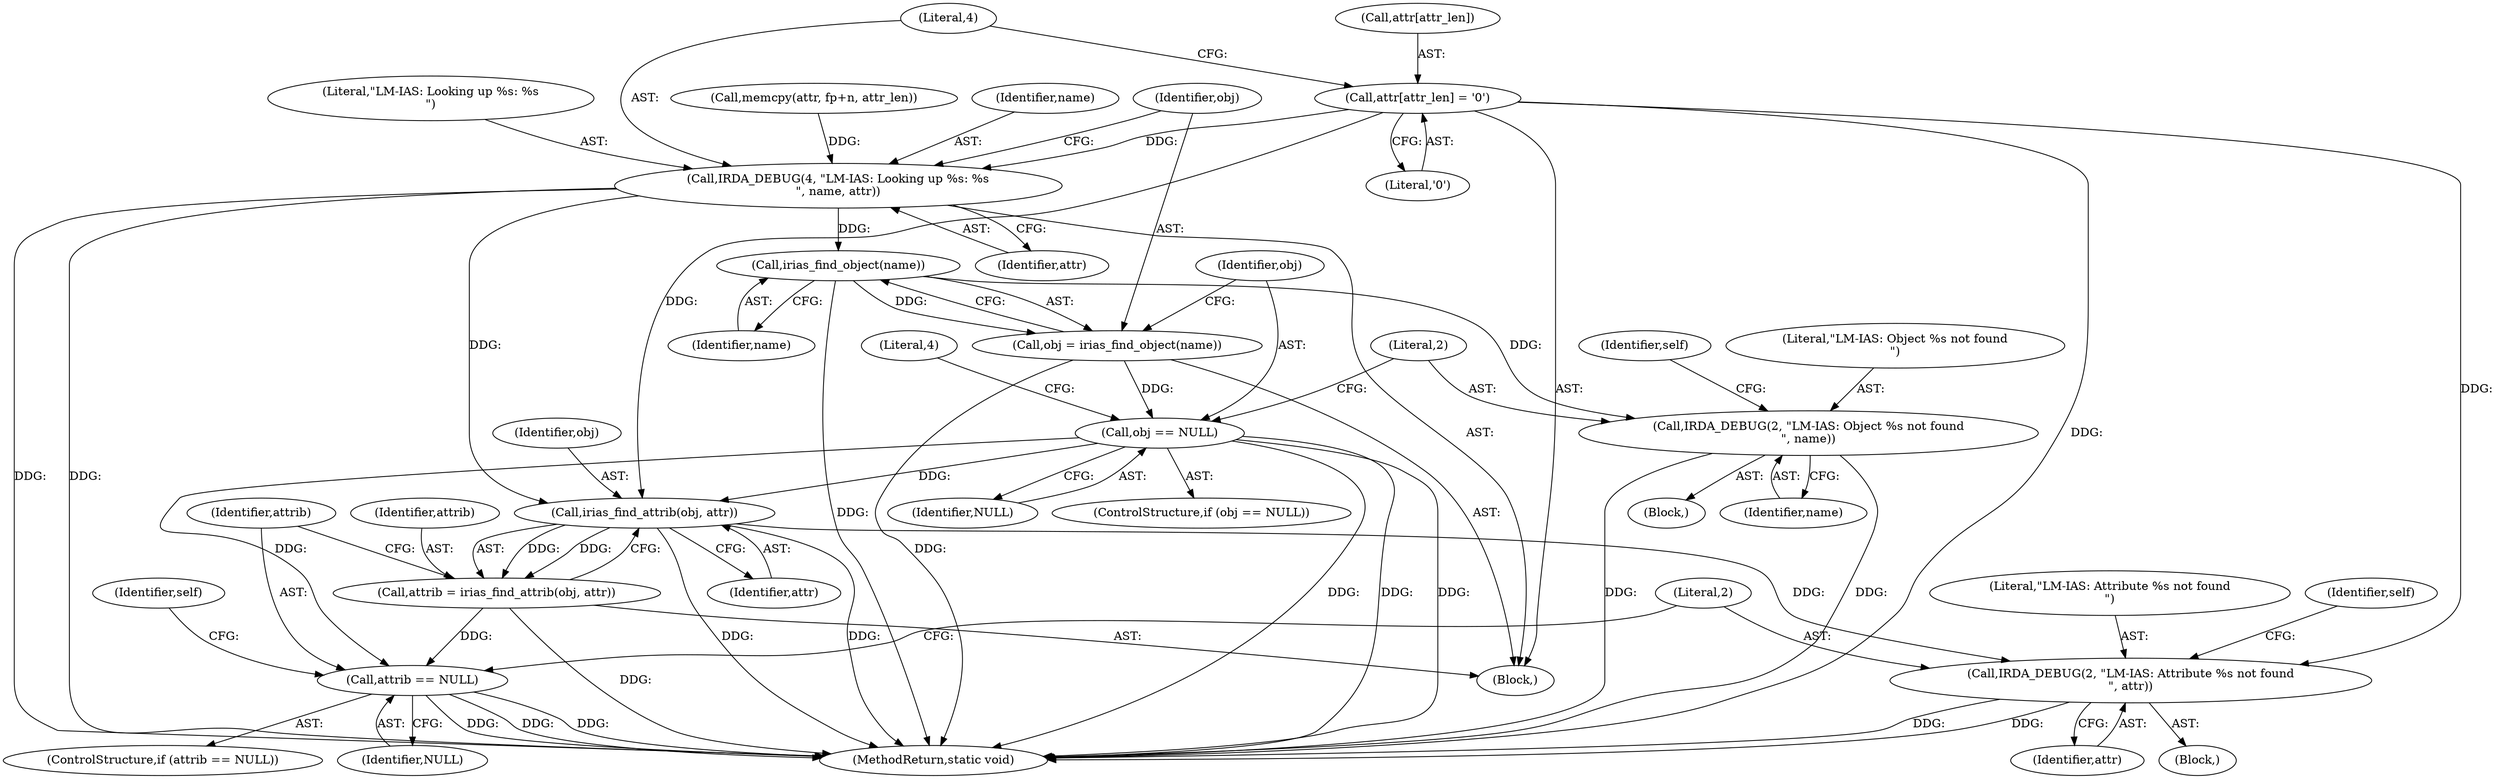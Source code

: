 digraph "0_linux_d370af0ef7951188daeb15bae75db7ba57c67846@array" {
"1000167" [label="(Call,attr[attr_len] = '\0')"];
"1000172" [label="(Call,IRDA_DEBUG(4, \"LM-IAS: Looking up %s: %s\n\", name, attr))"];
"1000179" [label="(Call,irias_find_object(name))"];
"1000177" [label="(Call,obj = irias_find_object(name))"];
"1000182" [label="(Call,obj == NULL)"];
"1000208" [label="(Call,irias_find_attrib(obj, attr))"];
"1000206" [label="(Call,attrib = irias_find_attrib(obj, attr))"];
"1000212" [label="(Call,attrib == NULL)"];
"1000216" [label="(Call,IRDA_DEBUG(2, \"LM-IAS: Attribute %s not found\n\", attr))"];
"1000186" [label="(Call,IRDA_DEBUG(2, \"LM-IAS: Object %s not found\n\", name))"];
"1000209" [label="(Identifier,obj)"];
"1000173" [label="(Literal,4)"];
"1000177" [label="(Call,obj = irias_find_object(name))"];
"1000168" [label="(Call,attr[attr_len])"];
"1000218" [label="(Literal,\"LM-IAS: Attribute %s not found\n\")"];
"1000186" [label="(Call,IRDA_DEBUG(2, \"LM-IAS: Object %s not found\n\", name))"];
"1000184" [label="(Identifier,NULL)"];
"1000210" [label="(Identifier,attr)"];
"1000212" [label="(Call,attrib == NULL)"];
"1000182" [label="(Call,obj == NULL)"];
"1000174" [label="(Literal,\"LM-IAS: Looking up %s: %s\n\")"];
"1000230" [label="(Identifier,self)"];
"1000198" [label="(Literal,4)"];
"1000191" [label="(Identifier,self)"];
"1000187" [label="(Literal,2)"];
"1000219" [label="(Identifier,attr)"];
"1000211" [label="(ControlStructure,if (attrib == NULL))"];
"1000171" [label="(Literal,'\0')"];
"1000217" [label="(Literal,2)"];
"1000214" [label="(Identifier,NULL)"];
"1000183" [label="(Identifier,obj)"];
"1000178" [label="(Identifier,obj)"];
"1000189" [label="(Identifier,name)"];
"1000176" [label="(Identifier,attr)"];
"1000213" [label="(Identifier,attrib)"];
"1000106" [label="(Block,)"];
"1000221" [label="(Identifier,self)"];
"1000215" [label="(Block,)"];
"1000158" [label="(Call,memcpy(attr, fp+n, attr_len))"];
"1000175" [label="(Identifier,name)"];
"1000206" [label="(Call,attrib = irias_find_attrib(obj, attr))"];
"1000180" [label="(Identifier,name)"];
"1000238" [label="(MethodReturn,static void)"];
"1000208" [label="(Call,irias_find_attrib(obj, attr))"];
"1000172" [label="(Call,IRDA_DEBUG(4, \"LM-IAS: Looking up %s: %s\n\", name, attr))"];
"1000216" [label="(Call,IRDA_DEBUG(2, \"LM-IAS: Attribute %s not found\n\", attr))"];
"1000188" [label="(Literal,\"LM-IAS: Object %s not found\n\")"];
"1000179" [label="(Call,irias_find_object(name))"];
"1000181" [label="(ControlStructure,if (obj == NULL))"];
"1000167" [label="(Call,attr[attr_len] = '\0')"];
"1000185" [label="(Block,)"];
"1000207" [label="(Identifier,attrib)"];
"1000167" -> "1000106"  [label="AST: "];
"1000167" -> "1000171"  [label="CFG: "];
"1000168" -> "1000167"  [label="AST: "];
"1000171" -> "1000167"  [label="AST: "];
"1000173" -> "1000167"  [label="CFG: "];
"1000167" -> "1000238"  [label="DDG: "];
"1000167" -> "1000172"  [label="DDG: "];
"1000167" -> "1000208"  [label="DDG: "];
"1000167" -> "1000216"  [label="DDG: "];
"1000172" -> "1000106"  [label="AST: "];
"1000172" -> "1000176"  [label="CFG: "];
"1000173" -> "1000172"  [label="AST: "];
"1000174" -> "1000172"  [label="AST: "];
"1000175" -> "1000172"  [label="AST: "];
"1000176" -> "1000172"  [label="AST: "];
"1000178" -> "1000172"  [label="CFG: "];
"1000172" -> "1000238"  [label="DDG: "];
"1000172" -> "1000238"  [label="DDG: "];
"1000158" -> "1000172"  [label="DDG: "];
"1000172" -> "1000179"  [label="DDG: "];
"1000172" -> "1000208"  [label="DDG: "];
"1000179" -> "1000177"  [label="AST: "];
"1000179" -> "1000180"  [label="CFG: "];
"1000180" -> "1000179"  [label="AST: "];
"1000177" -> "1000179"  [label="CFG: "];
"1000179" -> "1000238"  [label="DDG: "];
"1000179" -> "1000177"  [label="DDG: "];
"1000179" -> "1000186"  [label="DDG: "];
"1000177" -> "1000106"  [label="AST: "];
"1000178" -> "1000177"  [label="AST: "];
"1000183" -> "1000177"  [label="CFG: "];
"1000177" -> "1000238"  [label="DDG: "];
"1000177" -> "1000182"  [label="DDG: "];
"1000182" -> "1000181"  [label="AST: "];
"1000182" -> "1000184"  [label="CFG: "];
"1000183" -> "1000182"  [label="AST: "];
"1000184" -> "1000182"  [label="AST: "];
"1000187" -> "1000182"  [label="CFG: "];
"1000198" -> "1000182"  [label="CFG: "];
"1000182" -> "1000238"  [label="DDG: "];
"1000182" -> "1000238"  [label="DDG: "];
"1000182" -> "1000238"  [label="DDG: "];
"1000182" -> "1000208"  [label="DDG: "];
"1000182" -> "1000212"  [label="DDG: "];
"1000208" -> "1000206"  [label="AST: "];
"1000208" -> "1000210"  [label="CFG: "];
"1000209" -> "1000208"  [label="AST: "];
"1000210" -> "1000208"  [label="AST: "];
"1000206" -> "1000208"  [label="CFG: "];
"1000208" -> "1000238"  [label="DDG: "];
"1000208" -> "1000238"  [label="DDG: "];
"1000208" -> "1000206"  [label="DDG: "];
"1000208" -> "1000206"  [label="DDG: "];
"1000208" -> "1000216"  [label="DDG: "];
"1000206" -> "1000106"  [label="AST: "];
"1000207" -> "1000206"  [label="AST: "];
"1000213" -> "1000206"  [label="CFG: "];
"1000206" -> "1000238"  [label="DDG: "];
"1000206" -> "1000212"  [label="DDG: "];
"1000212" -> "1000211"  [label="AST: "];
"1000212" -> "1000214"  [label="CFG: "];
"1000213" -> "1000212"  [label="AST: "];
"1000214" -> "1000212"  [label="AST: "];
"1000217" -> "1000212"  [label="CFG: "];
"1000230" -> "1000212"  [label="CFG: "];
"1000212" -> "1000238"  [label="DDG: "];
"1000212" -> "1000238"  [label="DDG: "];
"1000212" -> "1000238"  [label="DDG: "];
"1000216" -> "1000215"  [label="AST: "];
"1000216" -> "1000219"  [label="CFG: "];
"1000217" -> "1000216"  [label="AST: "];
"1000218" -> "1000216"  [label="AST: "];
"1000219" -> "1000216"  [label="AST: "];
"1000221" -> "1000216"  [label="CFG: "];
"1000216" -> "1000238"  [label="DDG: "];
"1000216" -> "1000238"  [label="DDG: "];
"1000186" -> "1000185"  [label="AST: "];
"1000186" -> "1000189"  [label="CFG: "];
"1000187" -> "1000186"  [label="AST: "];
"1000188" -> "1000186"  [label="AST: "];
"1000189" -> "1000186"  [label="AST: "];
"1000191" -> "1000186"  [label="CFG: "];
"1000186" -> "1000238"  [label="DDG: "];
"1000186" -> "1000238"  [label="DDG: "];
}
